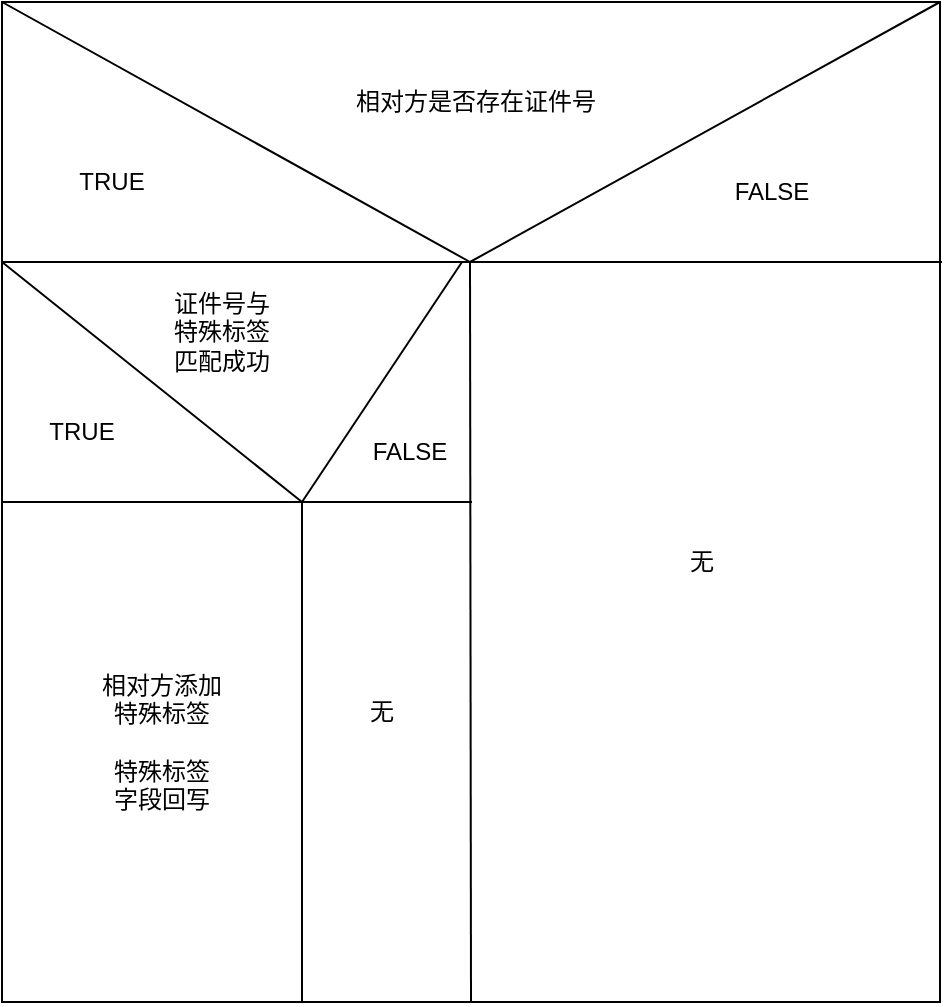 <mxfile version="17.1.2" type="github">
  <diagram id="HB6Ye7RO3CGjmXXsl2QI" name="第 1 页">
    <mxGraphModel dx="1298" dy="657" grid="1" gridSize="10" guides="1" tooltips="1" connect="1" arrows="1" fold="1" page="1" pageScale="1" pageWidth="827" pageHeight="1169" math="0" shadow="0">
      <root>
        <mxCell id="0" />
        <mxCell id="1" parent="0" />
        <mxCell id="z74x-fJw25moRRMsQmkn-2" value="" style="rounded=0;whiteSpace=wrap;html=1;" vertex="1" parent="1">
          <mxGeometry x="180" y="70" width="469" height="500" as="geometry" />
        </mxCell>
        <mxCell id="z74x-fJw25moRRMsQmkn-3" value="" style="endArrow=none;html=1;rounded=0;" edge="1" parent="1">
          <mxGeometry width="50" height="50" relative="1" as="geometry">
            <mxPoint x="180" y="200" as="sourcePoint" />
            <mxPoint x="650" y="200" as="targetPoint" />
          </mxGeometry>
        </mxCell>
        <mxCell id="z74x-fJw25moRRMsQmkn-4" value="" style="endArrow=none;html=1;rounded=0;entryX=0;entryY=0;entryDx=0;entryDy=0;" edge="1" parent="1" target="z74x-fJw25moRRMsQmkn-2">
          <mxGeometry width="50" height="50" relative="1" as="geometry">
            <mxPoint x="414" y="200" as="sourcePoint" />
            <mxPoint x="440" y="280" as="targetPoint" />
          </mxGeometry>
        </mxCell>
        <mxCell id="z74x-fJw25moRRMsQmkn-5" value="" style="endArrow=none;html=1;rounded=0;entryX=1;entryY=0;entryDx=0;entryDy=0;" edge="1" parent="1" target="z74x-fJw25moRRMsQmkn-2">
          <mxGeometry width="50" height="50" relative="1" as="geometry">
            <mxPoint x="414" y="200" as="sourcePoint" />
            <mxPoint x="440" y="280" as="targetPoint" />
          </mxGeometry>
        </mxCell>
        <mxCell id="z74x-fJw25moRRMsQmkn-6" value="" style="endArrow=none;html=1;rounded=0;exitX=0.5;exitY=1;exitDx=0;exitDy=0;" edge="1" parent="1" source="z74x-fJw25moRRMsQmkn-2">
          <mxGeometry width="50" height="50" relative="1" as="geometry">
            <mxPoint x="390" y="330" as="sourcePoint" />
            <mxPoint x="414" y="200" as="targetPoint" />
          </mxGeometry>
        </mxCell>
        <mxCell id="z74x-fJw25moRRMsQmkn-7" value="相对方是否存在证件号" style="text;html=1;strokeColor=none;fillColor=none;align=center;verticalAlign=middle;whiteSpace=wrap;rounded=0;" vertex="1" parent="1">
          <mxGeometry x="354" y="100" width="126" height="40" as="geometry" />
        </mxCell>
        <mxCell id="z74x-fJw25moRRMsQmkn-8" value="无" style="text;html=1;strokeColor=none;fillColor=none;align=center;verticalAlign=middle;whiteSpace=wrap;rounded=0;" vertex="1" parent="1">
          <mxGeometry x="490" y="330" width="80" height="40" as="geometry" />
        </mxCell>
        <mxCell id="z74x-fJw25moRRMsQmkn-9" value="FALSE&lt;br&gt;" style="text;html=1;strokeColor=none;fillColor=none;align=center;verticalAlign=middle;whiteSpace=wrap;rounded=0;" vertex="1" parent="1">
          <mxGeometry x="520" y="150" width="90" height="30" as="geometry" />
        </mxCell>
        <mxCell id="z74x-fJw25moRRMsQmkn-10" value="TRUE" style="text;html=1;strokeColor=none;fillColor=none;align=center;verticalAlign=middle;whiteSpace=wrap;rounded=0;" vertex="1" parent="1">
          <mxGeometry x="190" y="140" width="90" height="40" as="geometry" />
        </mxCell>
        <mxCell id="z74x-fJw25moRRMsQmkn-12" value="" style="endArrow=none;html=1;rounded=0;exitX=0;exitY=0.5;exitDx=0;exitDy=0;" edge="1" parent="1" source="z74x-fJw25moRRMsQmkn-2">
          <mxGeometry width="50" height="50" relative="1" as="geometry">
            <mxPoint x="400" y="320" as="sourcePoint" />
            <mxPoint x="415" y="320" as="targetPoint" />
          </mxGeometry>
        </mxCell>
        <mxCell id="z74x-fJw25moRRMsQmkn-13" value="" style="endArrow=none;html=1;rounded=0;" edge="1" parent="1">
          <mxGeometry width="50" height="50" relative="1" as="geometry">
            <mxPoint x="330" y="320" as="sourcePoint" />
            <mxPoint x="410" y="200" as="targetPoint" />
          </mxGeometry>
        </mxCell>
        <mxCell id="z74x-fJw25moRRMsQmkn-14" value="" style="endArrow=none;html=1;rounded=0;" edge="1" parent="1">
          <mxGeometry width="50" height="50" relative="1" as="geometry">
            <mxPoint x="180" y="200" as="sourcePoint" />
            <mxPoint x="330" y="320" as="targetPoint" />
          </mxGeometry>
        </mxCell>
        <mxCell id="z74x-fJw25moRRMsQmkn-15" value="证件号与特殊标签匹配成功" style="text;html=1;strokeColor=none;fillColor=none;align=center;verticalAlign=middle;whiteSpace=wrap;rounded=0;" vertex="1" parent="1">
          <mxGeometry x="260" y="220" width="60" height="30" as="geometry" />
        </mxCell>
        <mxCell id="z74x-fJw25moRRMsQmkn-16" value="TRUE" style="text;html=1;strokeColor=none;fillColor=none;align=center;verticalAlign=middle;whiteSpace=wrap;rounded=0;" vertex="1" parent="1">
          <mxGeometry x="190" y="270" width="60" height="30" as="geometry" />
        </mxCell>
        <mxCell id="z74x-fJw25moRRMsQmkn-17" value="FALSE" style="text;html=1;strokeColor=none;fillColor=none;align=center;verticalAlign=middle;whiteSpace=wrap;rounded=0;" vertex="1" parent="1">
          <mxGeometry x="354" y="280" width="60" height="30" as="geometry" />
        </mxCell>
        <mxCell id="z74x-fJw25moRRMsQmkn-18" value="" style="endArrow=none;html=1;rounded=0;" edge="1" parent="1">
          <mxGeometry width="50" height="50" relative="1" as="geometry">
            <mxPoint x="330" y="320" as="sourcePoint" />
            <mxPoint x="330" y="570" as="targetPoint" />
          </mxGeometry>
        </mxCell>
        <mxCell id="z74x-fJw25moRRMsQmkn-19" value="无" style="text;html=1;strokeColor=none;fillColor=none;align=center;verticalAlign=middle;whiteSpace=wrap;rounded=0;" vertex="1" parent="1">
          <mxGeometry x="340" y="410" width="60" height="30" as="geometry" />
        </mxCell>
        <mxCell id="z74x-fJw25moRRMsQmkn-20" value="相对方添加&lt;br&gt;特殊标签&lt;br&gt;&lt;br&gt;特殊标签&lt;br&gt;字段回写" style="text;html=1;strokeColor=none;fillColor=none;align=center;verticalAlign=middle;whiteSpace=wrap;rounded=0;" vertex="1" parent="1">
          <mxGeometry x="220" y="360" width="80" height="160" as="geometry" />
        </mxCell>
      </root>
    </mxGraphModel>
  </diagram>
</mxfile>
